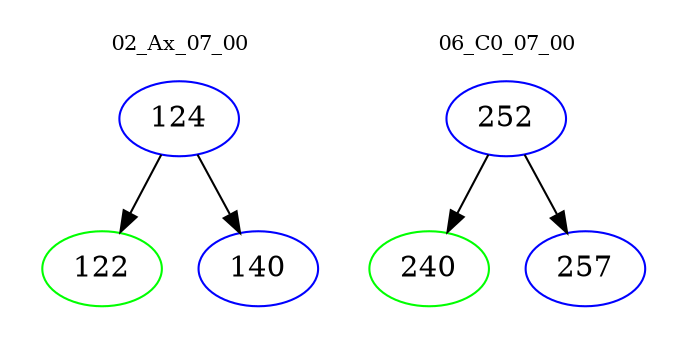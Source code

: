 digraph{
subgraph cluster_0 {
color = white
label = "02_Ax_07_00";
fontsize=10;
T0_124 [label="124", color="blue"]
T0_124 -> T0_122 [color="black"]
T0_122 [label="122", color="green"]
T0_124 -> T0_140 [color="black"]
T0_140 [label="140", color="blue"]
}
subgraph cluster_1 {
color = white
label = "06_C0_07_00";
fontsize=10;
T1_252 [label="252", color="blue"]
T1_252 -> T1_240 [color="black"]
T1_240 [label="240", color="green"]
T1_252 -> T1_257 [color="black"]
T1_257 [label="257", color="blue"]
}
}
